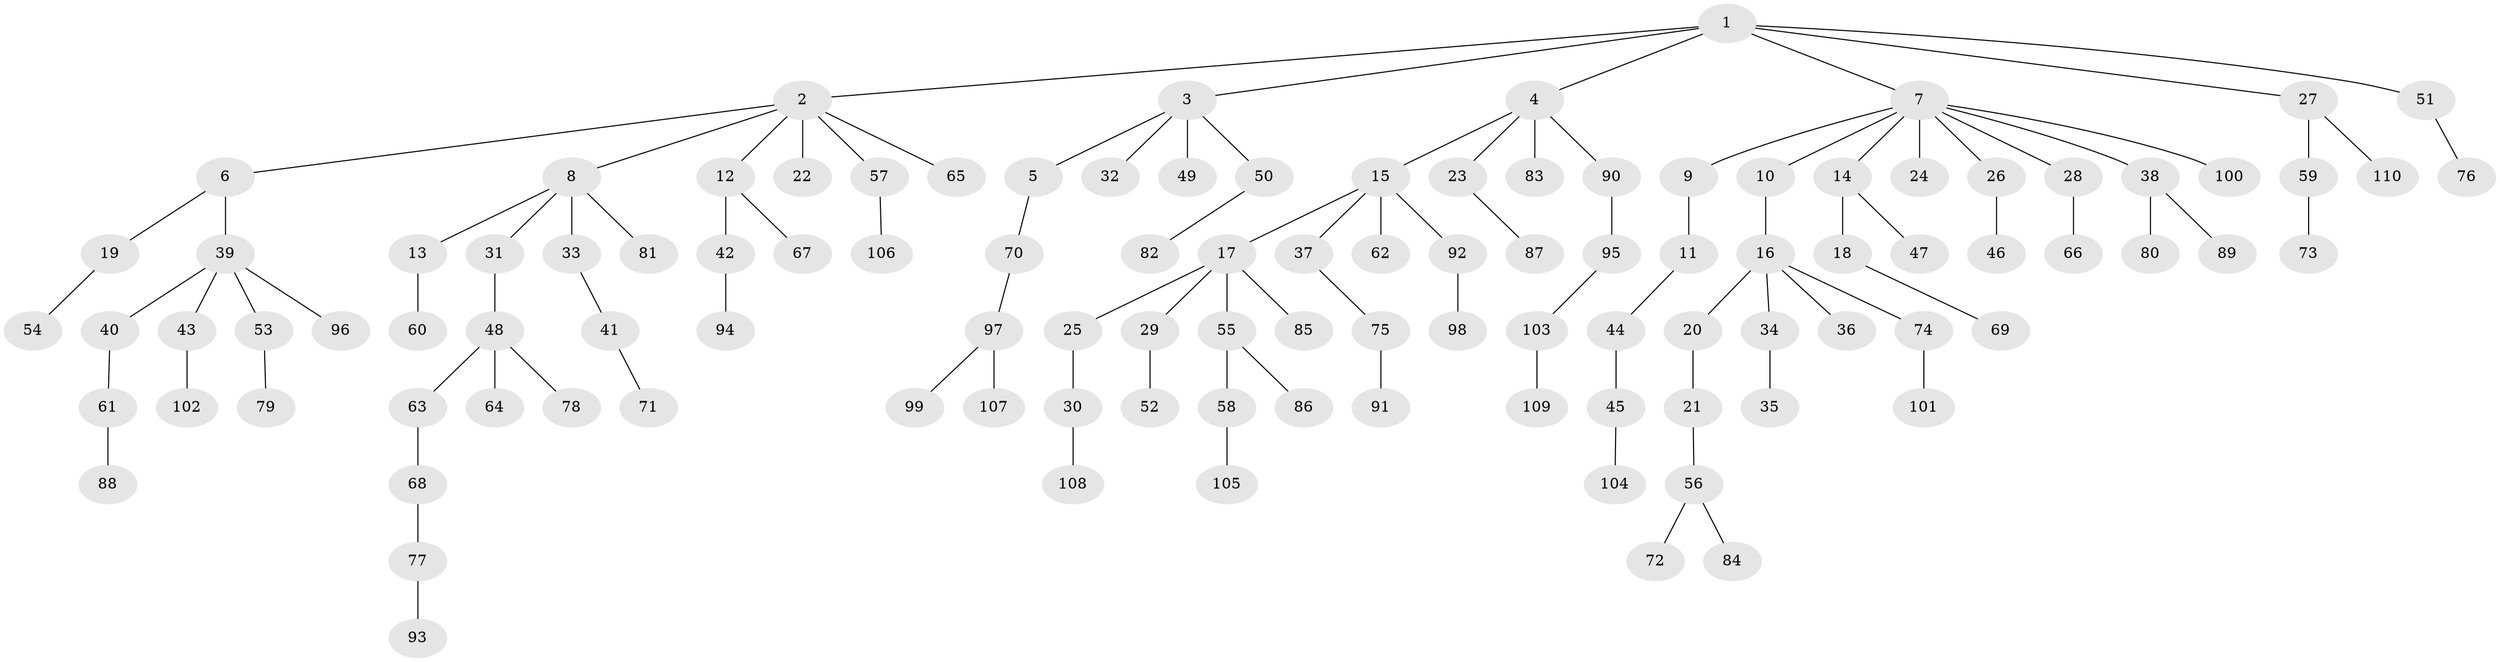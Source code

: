 // Generated by graph-tools (version 1.1) at 2025/26/03/09/25 03:26:27]
// undirected, 110 vertices, 109 edges
graph export_dot {
graph [start="1"]
  node [color=gray90,style=filled];
  1;
  2;
  3;
  4;
  5;
  6;
  7;
  8;
  9;
  10;
  11;
  12;
  13;
  14;
  15;
  16;
  17;
  18;
  19;
  20;
  21;
  22;
  23;
  24;
  25;
  26;
  27;
  28;
  29;
  30;
  31;
  32;
  33;
  34;
  35;
  36;
  37;
  38;
  39;
  40;
  41;
  42;
  43;
  44;
  45;
  46;
  47;
  48;
  49;
  50;
  51;
  52;
  53;
  54;
  55;
  56;
  57;
  58;
  59;
  60;
  61;
  62;
  63;
  64;
  65;
  66;
  67;
  68;
  69;
  70;
  71;
  72;
  73;
  74;
  75;
  76;
  77;
  78;
  79;
  80;
  81;
  82;
  83;
  84;
  85;
  86;
  87;
  88;
  89;
  90;
  91;
  92;
  93;
  94;
  95;
  96;
  97;
  98;
  99;
  100;
  101;
  102;
  103;
  104;
  105;
  106;
  107;
  108;
  109;
  110;
  1 -- 2;
  1 -- 3;
  1 -- 4;
  1 -- 7;
  1 -- 27;
  1 -- 51;
  2 -- 6;
  2 -- 8;
  2 -- 12;
  2 -- 22;
  2 -- 57;
  2 -- 65;
  3 -- 5;
  3 -- 32;
  3 -- 49;
  3 -- 50;
  4 -- 15;
  4 -- 23;
  4 -- 83;
  4 -- 90;
  5 -- 70;
  6 -- 19;
  6 -- 39;
  7 -- 9;
  7 -- 10;
  7 -- 14;
  7 -- 24;
  7 -- 26;
  7 -- 28;
  7 -- 38;
  7 -- 100;
  8 -- 13;
  8 -- 31;
  8 -- 33;
  8 -- 81;
  9 -- 11;
  10 -- 16;
  11 -- 44;
  12 -- 42;
  12 -- 67;
  13 -- 60;
  14 -- 18;
  14 -- 47;
  15 -- 17;
  15 -- 37;
  15 -- 62;
  15 -- 92;
  16 -- 20;
  16 -- 34;
  16 -- 36;
  16 -- 74;
  17 -- 25;
  17 -- 29;
  17 -- 55;
  17 -- 85;
  18 -- 69;
  19 -- 54;
  20 -- 21;
  21 -- 56;
  23 -- 87;
  25 -- 30;
  26 -- 46;
  27 -- 59;
  27 -- 110;
  28 -- 66;
  29 -- 52;
  30 -- 108;
  31 -- 48;
  33 -- 41;
  34 -- 35;
  37 -- 75;
  38 -- 80;
  38 -- 89;
  39 -- 40;
  39 -- 43;
  39 -- 53;
  39 -- 96;
  40 -- 61;
  41 -- 71;
  42 -- 94;
  43 -- 102;
  44 -- 45;
  45 -- 104;
  48 -- 63;
  48 -- 64;
  48 -- 78;
  50 -- 82;
  51 -- 76;
  53 -- 79;
  55 -- 58;
  55 -- 86;
  56 -- 72;
  56 -- 84;
  57 -- 106;
  58 -- 105;
  59 -- 73;
  61 -- 88;
  63 -- 68;
  68 -- 77;
  70 -- 97;
  74 -- 101;
  75 -- 91;
  77 -- 93;
  90 -- 95;
  92 -- 98;
  95 -- 103;
  97 -- 99;
  97 -- 107;
  103 -- 109;
}
